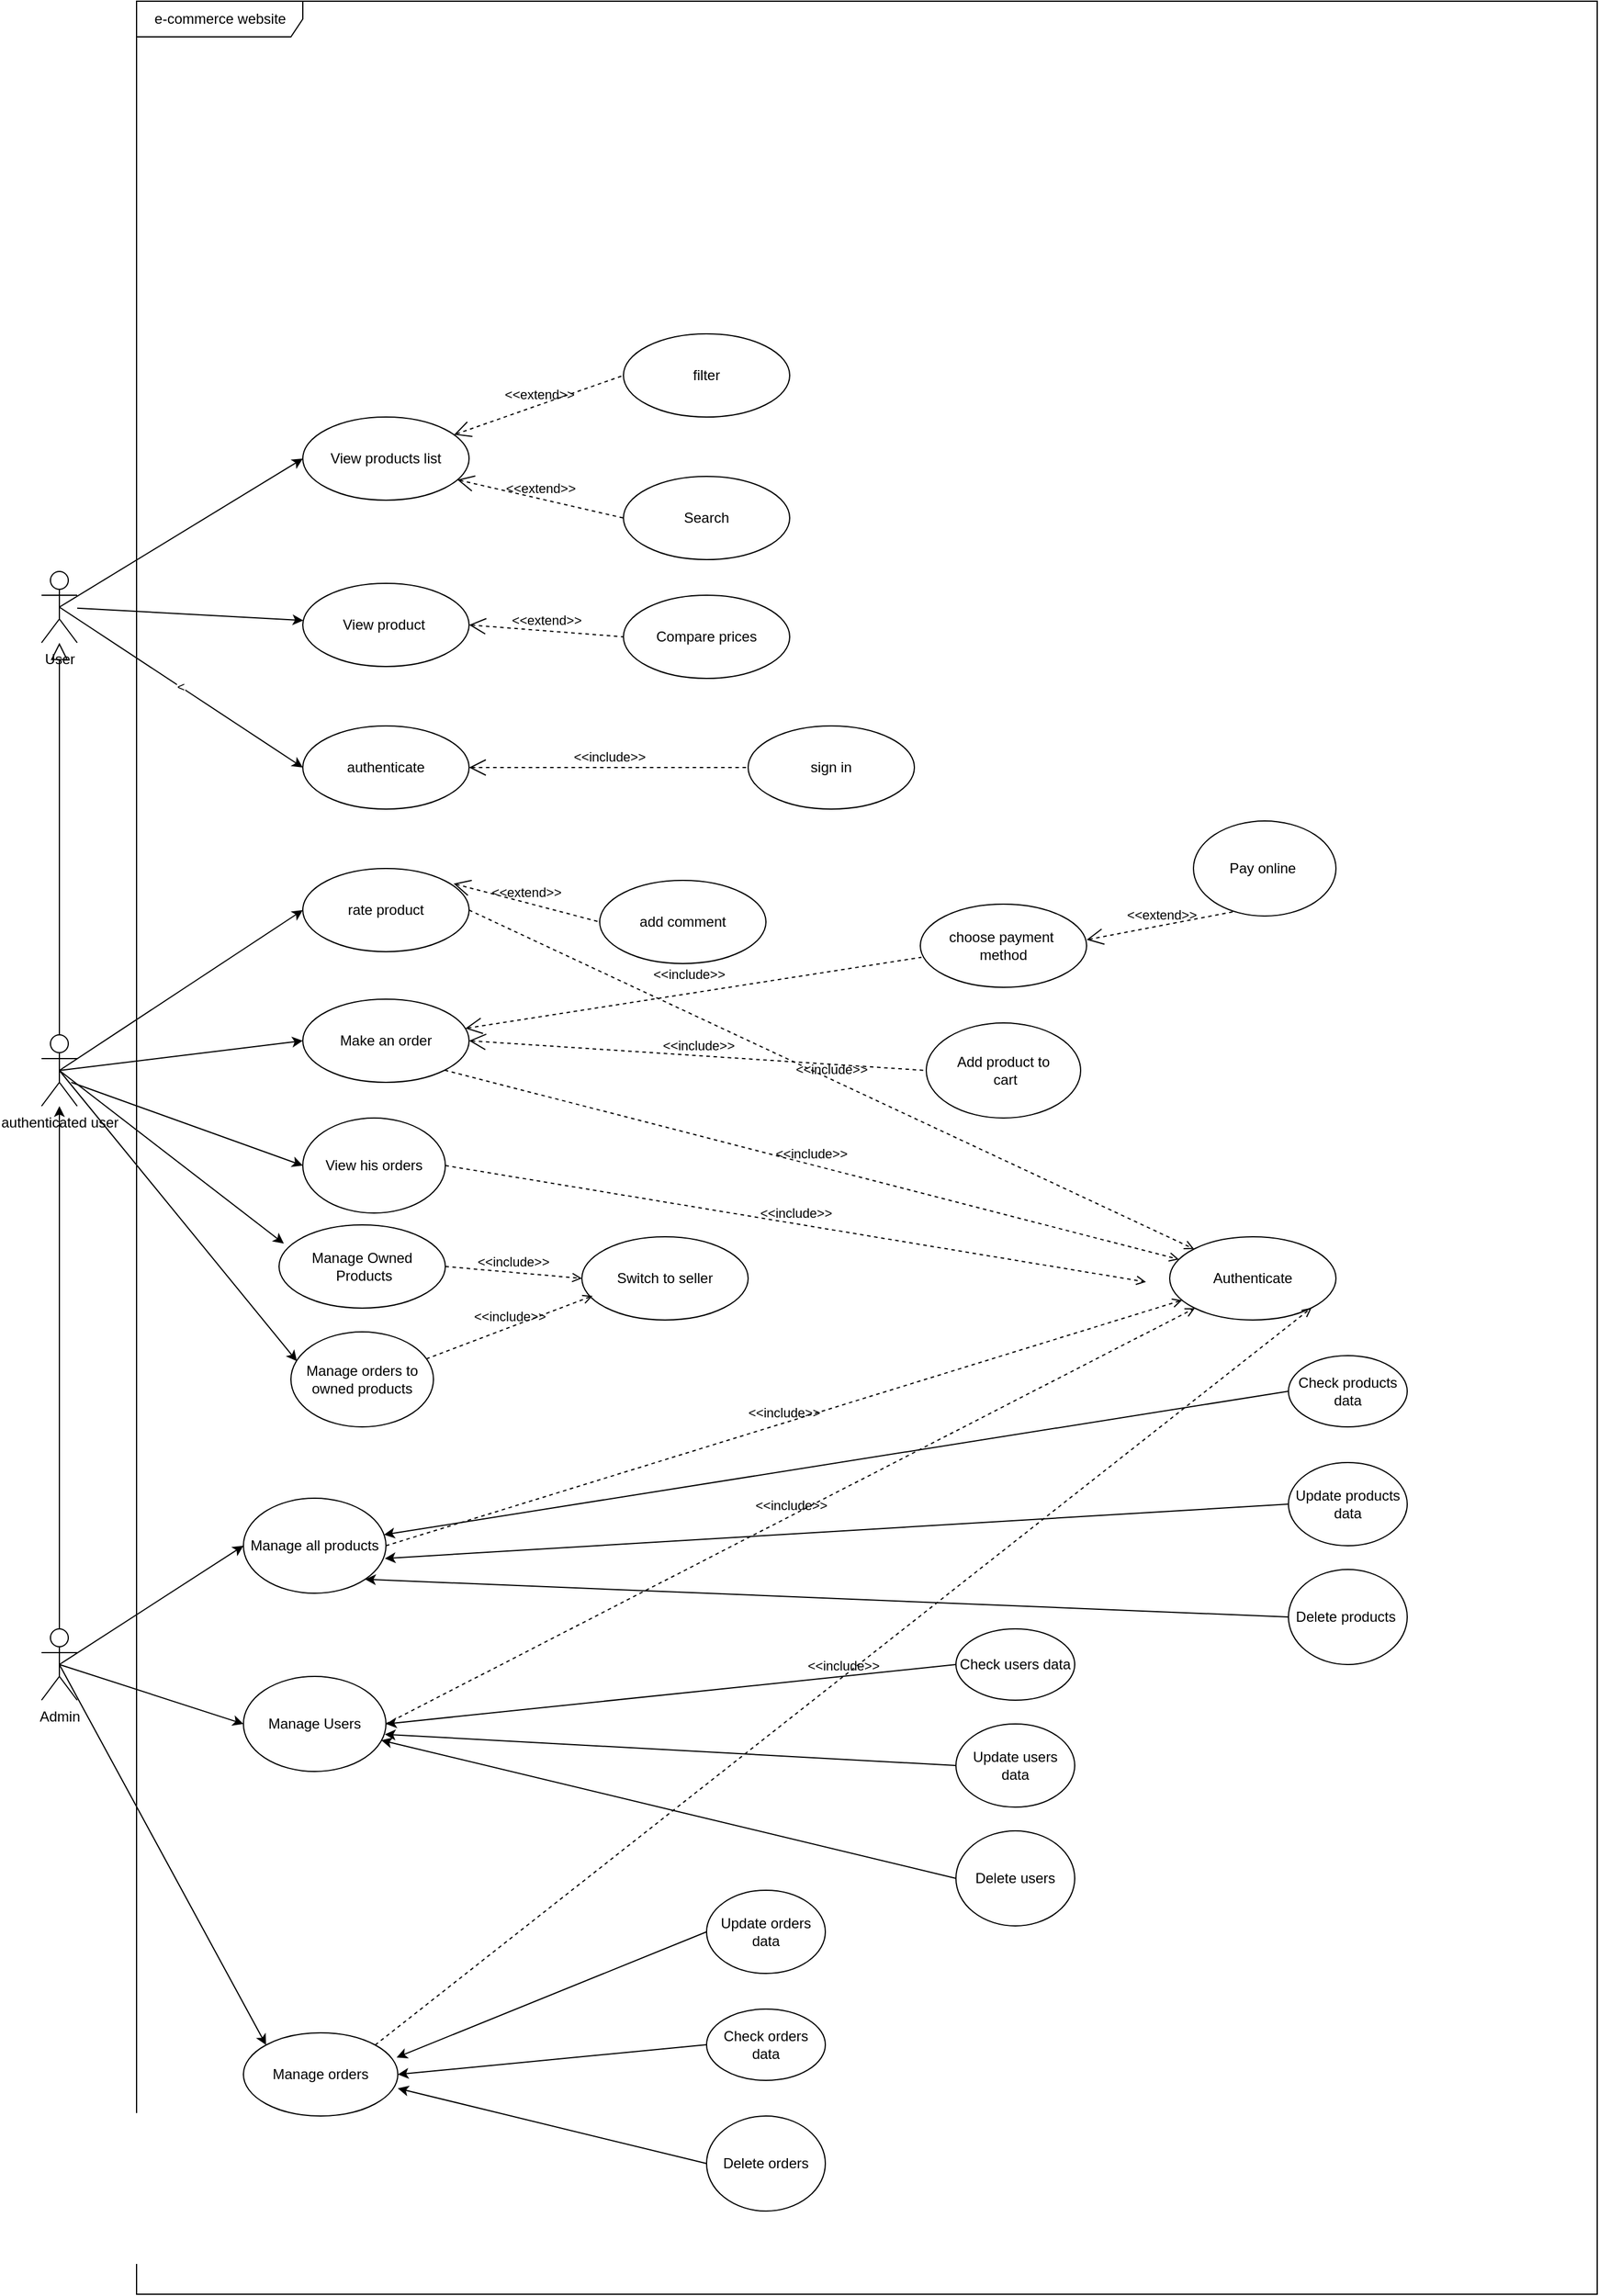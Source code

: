 <mxfile version="24.0.4" type="device">
  <diagram id="31jGTCrCj4lVTNEMV_e0" name="Page-1">
    <mxGraphModel dx="1364" dy="1832" grid="1" gridSize="10" guides="1" tooltips="1" connect="1" arrows="1" fold="1" page="1" pageScale="1" pageWidth="850" pageHeight="1100" math="0" shadow="0">
      <root>
        <mxCell id="0" />
        <mxCell id="1" parent="0" />
        <mxCell id="8" value="e-commerce website" style="shape=umlFrame;tabWidth=110;tabHeight=30;tabPosition=left;html=1;boundedLbl=1;labelInHeader=1;width=140;height=30;" parent="1" vertex="1">
          <mxGeometry x="140" y="-450" width="1230" height="1930" as="geometry" />
        </mxCell>
        <mxCell id="44" style="edgeStyle=none;html=1;exitX=0.5;exitY=0.5;exitDx=0;exitDy=0;exitPerimeter=0;entryX=0;entryY=0.5;entryDx=0;entryDy=0;" parent="1" source="11" target="SLYQz8XGx21b7xJF56s8-95" edge="1">
          <mxGeometry relative="1" as="geometry">
            <mxPoint x="285.88" y="758.23" as="targetPoint" />
          </mxGeometry>
        </mxCell>
        <mxCell id="45" style="edgeStyle=none;html=1;exitX=0.5;exitY=0.5;exitDx=0;exitDy=0;exitPerimeter=0;entryX=0;entryY=0.5;entryDx=0;entryDy=0;" parent="1" source="11" target="SLYQz8XGx21b7xJF56s8-96" edge="1">
          <mxGeometry relative="1" as="geometry">
            <mxPoint x="280" y="840" as="targetPoint" />
          </mxGeometry>
        </mxCell>
        <mxCell id="61" style="edgeStyle=none;html=1;exitX=0.5;exitY=0.5;exitDx=0;exitDy=0;exitPerimeter=0;entryX=0;entryY=0;entryDx=0;entryDy=0;" parent="1" source="11" target="59" edge="1">
          <mxGeometry relative="1" as="geometry" />
        </mxCell>
        <mxCell id="11" value="Admin" style="shape=umlActor;verticalLabelPosition=bottom;verticalAlign=top;html=1;outlineConnect=0;" parent="1" vertex="1">
          <mxGeometry x="60" y="920" width="30" height="60" as="geometry" />
        </mxCell>
        <mxCell id="81" style="edgeStyle=none;html=1;exitX=0.5;exitY=0;exitDx=0;exitDy=0;exitPerimeter=0;" parent="1" source="11" target="20" edge="1">
          <mxGeometry relative="1" as="geometry">
            <mxPoint x="75" y="750" as="sourcePoint" />
          </mxGeometry>
        </mxCell>
        <mxCell id="24" value="&amp;lt;" style="edgeStyle=none;html=1;exitX=0.5;exitY=0.5;exitDx=0;exitDy=0;exitPerimeter=0;entryX=0;entryY=0.5;entryDx=0;entryDy=0;" parent="1" source="13" target="77" edge="1">
          <mxGeometry relative="1" as="geometry">
            <mxPoint x="312.24" y="227.79" as="targetPoint" />
          </mxGeometry>
        </mxCell>
        <mxCell id="26" style="edgeStyle=none;html=1;exitX=0.5;exitY=0.5;exitDx=0;exitDy=0;exitPerimeter=0;entryX=0;entryY=0.5;entryDx=0;entryDy=0;" parent="1" source="13" target="25" edge="1">
          <mxGeometry relative="1" as="geometry" />
        </mxCell>
        <mxCell id="92" style="edgeStyle=none;html=1;" parent="1" source="13" target="90" edge="1">
          <mxGeometry relative="1" as="geometry" />
        </mxCell>
        <mxCell id="13" value="User" style="shape=umlActor;verticalLabelPosition=bottom;verticalAlign=top;html=1;outlineConnect=0;" parent="1" vertex="1">
          <mxGeometry x="60" y="30" width="30" height="60" as="geometry" />
        </mxCell>
        <mxCell id="28" style="edgeStyle=none;html=1;exitX=0.5;exitY=0.5;exitDx=0;exitDy=0;exitPerimeter=0;entryX=0;entryY=0.5;entryDx=0;entryDy=0;" parent="1" source="20" target="27" edge="1">
          <mxGeometry relative="1" as="geometry" />
        </mxCell>
        <mxCell id="31" style="edgeStyle=none;html=1;exitX=0.5;exitY=0.5;exitDx=0;exitDy=0;exitPerimeter=0;entryX=0;entryY=0.5;entryDx=0;entryDy=0;" parent="1" source="20" target="29" edge="1">
          <mxGeometry relative="1" as="geometry" />
        </mxCell>
        <mxCell id="83" style="edgeStyle=none;html=1;entryX=0.029;entryY=0.225;entryDx=0;entryDy=0;exitX=0.5;exitY=0.5;exitDx=0;exitDy=0;exitPerimeter=0;entryPerimeter=0;" parent="1" source="20" target="82" edge="1">
          <mxGeometry relative="1" as="geometry" />
        </mxCell>
        <mxCell id="20" value="authenticated user" style="shape=umlActor;html=1;verticalLabelPosition=bottom;verticalAlign=top;align=center;" parent="1" vertex="1">
          <mxGeometry x="60" y="420" width="30" height="60" as="geometry" />
        </mxCell>
        <mxCell id="21" value="" style="edgeStyle=none;html=1;endArrow=block;endFill=0;endSize=12;verticalAlign=bottom;exitX=0.5;exitY=0;exitDx=0;exitDy=0;exitPerimeter=0;" parent="1" source="20" target="13" edge="1">
          <mxGeometry width="160" relative="1" as="geometry">
            <mxPoint x="340" y="460" as="sourcePoint" />
            <mxPoint x="75" y="230" as="targetPoint" />
          </mxGeometry>
        </mxCell>
        <mxCell id="25" value="View products list" style="ellipse;whiteSpace=wrap;html=1;" parent="1" vertex="1">
          <mxGeometry x="280" y="-100" width="140" height="70" as="geometry" />
        </mxCell>
        <mxCell id="27" value="rate product" style="ellipse;whiteSpace=wrap;html=1;" parent="1" vertex="1">
          <mxGeometry x="280" y="280" width="140" height="70" as="geometry" />
        </mxCell>
        <mxCell id="29" value="Make an order" style="ellipse;whiteSpace=wrap;html=1;" parent="1" vertex="1">
          <mxGeometry x="280" y="390" width="140" height="70" as="geometry" />
        </mxCell>
        <mxCell id="33" value="Search" style="ellipse;whiteSpace=wrap;html=1;" parent="1" vertex="1">
          <mxGeometry x="550" y="-50" width="140" height="70" as="geometry" />
        </mxCell>
        <mxCell id="35" value="Authenticate" style="ellipse;whiteSpace=wrap;html=1;" parent="1" vertex="1">
          <mxGeometry x="1010" y="590" width="140" height="70" as="geometry" />
        </mxCell>
        <mxCell id="36" value="&amp;lt;&amp;lt;include&amp;gt;&amp;gt;" style="edgeStyle=none;html=1;endArrow=open;verticalAlign=bottom;dashed=1;labelBackgroundColor=none;exitX=1;exitY=1;exitDx=0;exitDy=0;" parent="1" source="29" target="35" edge="1">
          <mxGeometry width="160" relative="1" as="geometry">
            <mxPoint x="740" y="500" as="sourcePoint" />
            <mxPoint x="490" y="500" as="targetPoint" />
          </mxGeometry>
        </mxCell>
        <mxCell id="37" value="&amp;lt;&amp;lt;include&amp;gt;&amp;gt;" style="edgeStyle=none;html=1;endArrow=open;verticalAlign=bottom;dashed=1;labelBackgroundColor=none;entryX=0;entryY=0;entryDx=0;entryDy=0;exitX=1;exitY=0.5;exitDx=0;exitDy=0;" parent="1" source="27" target="35" edge="1">
          <mxGeometry width="160" relative="1" as="geometry">
            <mxPoint x="330" y="500" as="sourcePoint" />
            <mxPoint x="490" y="500" as="targetPoint" />
          </mxGeometry>
        </mxCell>
        <mxCell id="47" value="&amp;lt;&amp;lt;include&amp;gt;&amp;gt;" style="edgeStyle=none;html=1;endArrow=open;verticalAlign=bottom;dashed=1;labelBackgroundColor=none;exitX=1;exitY=0.5;exitDx=0;exitDy=0;" parent="1" source="SLYQz8XGx21b7xJF56s8-95" target="35" edge="1">
          <mxGeometry width="160" relative="1" as="geometry">
            <mxPoint x="420" y="745" as="sourcePoint" />
            <mxPoint x="590" y="750" as="targetPoint" />
          </mxGeometry>
        </mxCell>
        <mxCell id="49" value="&amp;lt;&amp;lt;include&amp;gt;&amp;gt;" style="edgeStyle=none;html=1;endArrow=open;verticalAlign=bottom;dashed=1;labelBackgroundColor=none;exitX=1;exitY=0.5;exitDx=0;exitDy=0;" parent="1" source="SLYQz8XGx21b7xJF56s8-96" target="35" edge="1">
          <mxGeometry width="160" relative="1" as="geometry">
            <mxPoint x="420" y="835" as="sourcePoint" />
            <mxPoint x="590" y="750" as="targetPoint" />
          </mxGeometry>
        </mxCell>
        <mxCell id="59" value="Manage orders" style="ellipse;whiteSpace=wrap;html=1;" parent="1" vertex="1">
          <mxGeometry x="230" y="1260" width="130" height="70" as="geometry" />
        </mxCell>
        <mxCell id="62" value="&amp;lt;&amp;lt;include&amp;gt;&amp;gt;" style="edgeStyle=none;html=1;endArrow=open;verticalAlign=bottom;dashed=1;labelBackgroundColor=none;entryX=1;entryY=1;entryDx=0;entryDy=0;exitX=1;exitY=0;exitDx=0;exitDy=0;" parent="1" source="59" target="35" edge="1">
          <mxGeometry width="160" relative="1" as="geometry">
            <mxPoint x="650" y="780" as="sourcePoint" />
            <mxPoint x="810" y="780" as="targetPoint" />
          </mxGeometry>
        </mxCell>
        <mxCell id="67" value="filter" style="ellipse;whiteSpace=wrap;html=1;" parent="1" vertex="1">
          <mxGeometry x="550" y="-170" width="140" height="70" as="geometry" />
        </mxCell>
        <mxCell id="68" value="&amp;lt;&amp;lt;extend&amp;gt;&amp;gt;" style="edgeStyle=none;html=1;startArrow=open;endArrow=none;startSize=12;verticalAlign=bottom;dashed=1;labelBackgroundColor=none;entryX=0;entryY=0.5;entryDx=0;entryDy=0;" parent="1" source="25" target="67" edge="1">
          <mxGeometry width="160" relative="1" as="geometry">
            <mxPoint x="420" y="240" as="sourcePoint" />
            <mxPoint x="580" y="240" as="targetPoint" />
          </mxGeometry>
        </mxCell>
        <mxCell id="69" value="add comment" style="ellipse;whiteSpace=wrap;html=1;" parent="1" vertex="1">
          <mxGeometry x="530" y="290" width="140" height="70" as="geometry" />
        </mxCell>
        <mxCell id="70" value="&amp;lt;&amp;lt;extend&amp;gt;&amp;gt;" style="edgeStyle=none;html=1;startArrow=open;endArrow=none;startSize=12;verticalAlign=bottom;dashed=1;labelBackgroundColor=none;entryX=0;entryY=0.5;entryDx=0;entryDy=0;exitX=0.907;exitY=0.182;exitDx=0;exitDy=0;exitPerimeter=0;" parent="1" source="27" target="69" edge="1">
          <mxGeometry width="160" relative="1" as="geometry">
            <mxPoint x="460" y="380" as="sourcePoint" />
            <mxPoint x="750" y="540" as="targetPoint" />
          </mxGeometry>
        </mxCell>
        <mxCell id="73" value="sign in" style="ellipse;whiteSpace=wrap;html=1;" parent="1" vertex="1">
          <mxGeometry x="655" y="160" width="140" height="70" as="geometry" />
        </mxCell>
        <mxCell id="77" value="authenticate" style="ellipse;whiteSpace=wrap;html=1;" parent="1" vertex="1">
          <mxGeometry x="280" y="160" width="140" height="70" as="geometry" />
        </mxCell>
        <mxCell id="82" value="Manage Owned&lt;div&gt;&amp;nbsp;Products&lt;/div&gt;" style="ellipse;whiteSpace=wrap;html=1;" parent="1" vertex="1">
          <mxGeometry x="260" y="580" width="140" height="70" as="geometry" />
        </mxCell>
        <mxCell id="84" value="Switch to seller" style="ellipse;whiteSpace=wrap;html=1;" parent="1" vertex="1">
          <mxGeometry x="515" y="590" width="140" height="70" as="geometry" />
        </mxCell>
        <mxCell id="85" value="&amp;lt;&amp;lt;include&amp;gt;&amp;gt;" style="edgeStyle=none;html=1;endArrow=open;verticalAlign=bottom;dashed=1;labelBackgroundColor=none;exitX=1;exitY=0.5;exitDx=0;exitDy=0;entryX=0;entryY=0.5;entryDx=0;entryDy=0;" parent="1" source="82" target="84" edge="1">
          <mxGeometry width="160" relative="1" as="geometry">
            <mxPoint x="360" y="540" as="sourcePoint" />
            <mxPoint x="510" y="620" as="targetPoint" />
          </mxGeometry>
        </mxCell>
        <mxCell id="86" value="choose payment&amp;nbsp;&lt;div&gt;method&lt;/div&gt;" style="ellipse;whiteSpace=wrap;html=1;" parent="1" vertex="1">
          <mxGeometry x="800" y="310" width="140" height="70" as="geometry" />
        </mxCell>
        <mxCell id="87" value="&amp;lt;&amp;lt;include&amp;gt;&amp;gt;" style="edgeStyle=none;html=1;startArrow=open;endArrow=none;startSize=12;verticalAlign=bottom;dashed=1;labelBackgroundColor=none;entryX=0.007;entryY=0.639;entryDx=0;entryDy=0;entryPerimeter=0;" parent="1" source="29" target="86" edge="1">
          <mxGeometry x="-0.014" y="7" width="160" relative="1" as="geometry">
            <mxPoint x="350" y="670" as="sourcePoint" />
            <mxPoint x="510" y="670" as="targetPoint" />
            <mxPoint as="offset" />
          </mxGeometry>
        </mxCell>
        <mxCell id="89" value="&amp;lt;&amp;lt;extend&amp;gt;&amp;gt;" style="edgeStyle=none;html=1;startArrow=open;endArrow=none;startSize=12;verticalAlign=bottom;dashed=1;labelBackgroundColor=none;entryX=0;entryY=0.5;entryDx=0;entryDy=0;exitX=0.929;exitY=0.754;exitDx=0;exitDy=0;exitPerimeter=0;" parent="1" source="25" target="33" edge="1">
          <mxGeometry width="160" relative="1" as="geometry">
            <mxPoint x="210" y="260" as="sourcePoint" />
            <mxPoint x="370" y="260" as="targetPoint" />
          </mxGeometry>
        </mxCell>
        <mxCell id="90" value="View product&amp;nbsp;" style="ellipse;whiteSpace=wrap;html=1;" parent="1" vertex="1">
          <mxGeometry x="280" y="40" width="140" height="70" as="geometry" />
        </mxCell>
        <mxCell id="94" value="Compare prices" style="ellipse;whiteSpace=wrap;html=1;" parent="1" vertex="1">
          <mxGeometry x="550" y="50" width="140" height="70" as="geometry" />
        </mxCell>
        <mxCell id="95" value="&amp;lt;&amp;lt;extend&amp;gt;&amp;gt;" style="edgeStyle=none;html=1;startArrow=open;endArrow=none;startSize=12;verticalAlign=bottom;dashed=1;labelBackgroundColor=none;entryX=0;entryY=0.5;entryDx=0;entryDy=0;exitX=1;exitY=0.5;exitDx=0;exitDy=0;" parent="1" source="90" target="94" edge="1">
          <mxGeometry width="160" relative="1" as="geometry">
            <mxPoint x="590" y="220" as="sourcePoint" />
            <mxPoint x="750" y="220" as="targetPoint" />
          </mxGeometry>
        </mxCell>
        <mxCell id="SLYQz8XGx21b7xJF56s8-95" value="Manage all products" style="ellipse;whiteSpace=wrap;html=1;" parent="1" vertex="1">
          <mxGeometry x="230" y="810" width="120" height="80" as="geometry" />
        </mxCell>
        <mxCell id="SLYQz8XGx21b7xJF56s8-96" value="Manage Users" style="ellipse;whiteSpace=wrap;html=1;" parent="1" vertex="1">
          <mxGeometry x="230" y="960" width="120" height="80" as="geometry" />
        </mxCell>
        <mxCell id="SLYQz8XGx21b7xJF56s8-100" value="Add product to&lt;div&gt;&amp;nbsp;cart&lt;/div&gt;" style="ellipse;whiteSpace=wrap;html=1;" parent="1" vertex="1">
          <mxGeometry x="805" y="410" width="130" height="80" as="geometry" />
        </mxCell>
        <mxCell id="SLYQz8XGx21b7xJF56s8-101" value="&amp;lt;&amp;lt;include&amp;gt;&amp;gt;" style="edgeStyle=none;html=1;startArrow=open;endArrow=none;startSize=12;verticalAlign=bottom;dashed=1;labelBackgroundColor=none;entryX=0;entryY=0.5;entryDx=0;entryDy=0;exitX=1;exitY=0.5;exitDx=0;exitDy=0;" parent="1" source="29" target="SLYQz8XGx21b7xJF56s8-100" edge="1">
          <mxGeometry width="160" relative="1" as="geometry">
            <mxPoint x="463" y="480" as="sourcePoint" />
            <mxPoint x="860" y="385" as="targetPoint" />
          </mxGeometry>
        </mxCell>
        <mxCell id="SLYQz8XGx21b7xJF56s8-109" value="Delete users" style="ellipse;whiteSpace=wrap;html=1;" parent="1" vertex="1">
          <mxGeometry x="830" y="1090" width="100" height="80" as="geometry" />
        </mxCell>
        <mxCell id="SLYQz8XGx21b7xJF56s8-111" value="Manage orders to&lt;div&gt;owned products&lt;/div&gt;" style="ellipse;whiteSpace=wrap;html=1;" parent="1" vertex="1">
          <mxGeometry x="270" y="670" width="120" height="80" as="geometry" />
        </mxCell>
        <mxCell id="SLYQz8XGx21b7xJF56s8-113" style="edgeStyle=none;html=1;entryX=0.042;entryY=0.309;entryDx=0;entryDy=0;entryPerimeter=0;exitX=0.5;exitY=0.5;exitDx=0;exitDy=0;exitPerimeter=0;" parent="1" source="20" target="SLYQz8XGx21b7xJF56s8-111" edge="1">
          <mxGeometry relative="1" as="geometry">
            <mxPoint x="100" y="468" as="sourcePoint" />
            <mxPoint x="330" y="585" as="targetPoint" />
          </mxGeometry>
        </mxCell>
        <mxCell id="SLYQz8XGx21b7xJF56s8-120" value="&amp;lt;&amp;lt;include&amp;gt;&amp;gt;" style="edgeStyle=none;html=1;endArrow=open;verticalAlign=bottom;dashed=1;labelBackgroundColor=none;exitX=0.95;exitY=0.284;exitDx=0;exitDy=0;exitPerimeter=0;entryX=0.064;entryY=0.711;entryDx=0;entryDy=0;entryPerimeter=0;" parent="1" source="SLYQz8XGx21b7xJF56s8-111" target="84" edge="1">
          <mxGeometry width="160" relative="1" as="geometry">
            <mxPoint x="415" y="605" as="sourcePoint" />
            <mxPoint x="525" y="605" as="targetPoint" />
          </mxGeometry>
        </mxCell>
        <mxCell id="SLYQz8XGx21b7xJF56s8-121" value="&amp;lt;&amp;lt;extend&amp;gt;&amp;gt;" style="edgeStyle=none;html=1;startArrow=open;endArrow=none;startSize=12;verticalAlign=bottom;dashed=1;labelBackgroundColor=none;entryX=0.308;entryY=0.947;entryDx=0;entryDy=0;entryPerimeter=0;" parent="1" target="SLYQz8XGx21b7xJF56s8-122" edge="1">
          <mxGeometry width="160" relative="1" as="geometry">
            <mxPoint x="940" y="340" as="sourcePoint" />
            <mxPoint x="540" y="335" as="targetPoint" />
          </mxGeometry>
        </mxCell>
        <mxCell id="SLYQz8XGx21b7xJF56s8-122" value="Pay online&amp;nbsp;" style="ellipse;whiteSpace=wrap;html=1;" parent="1" vertex="1">
          <mxGeometry x="1030" y="240" width="120" height="80" as="geometry" />
        </mxCell>
        <mxCell id="SLYQz8XGx21b7xJF56s8-123" value="View his orders" style="ellipse;whiteSpace=wrap;html=1;" parent="1" vertex="1">
          <mxGeometry x="280" y="490" width="120" height="80" as="geometry" />
        </mxCell>
        <mxCell id="SLYQz8XGx21b7xJF56s8-124" style="edgeStyle=none;html=1;exitX=0.5;exitY=0.5;exitDx=0;exitDy=0;exitPerimeter=0;entryX=0;entryY=0.5;entryDx=0;entryDy=0;" parent="1" target="SLYQz8XGx21b7xJF56s8-123" edge="1">
          <mxGeometry relative="1" as="geometry">
            <mxPoint x="85" y="460" as="sourcePoint" />
            <mxPoint x="290" y="435" as="targetPoint" />
          </mxGeometry>
        </mxCell>
        <mxCell id="SLYQz8XGx21b7xJF56s8-125" value="&amp;lt;&amp;lt;include&amp;gt;&amp;gt;" style="edgeStyle=none;html=1;endArrow=open;verticalAlign=bottom;dashed=1;labelBackgroundColor=none;exitX=1;exitY=0.5;exitDx=0;exitDy=0;" parent="1" source="SLYQz8XGx21b7xJF56s8-123" edge="1">
          <mxGeometry width="160" relative="1" as="geometry">
            <mxPoint x="409" y="460" as="sourcePoint" />
            <mxPoint x="990" y="628" as="targetPoint" />
          </mxGeometry>
        </mxCell>
        <mxCell id="2i2iLRAIWnl6tntdnPZx-96" value="&amp;lt;&amp;lt;include&amp;gt;&amp;gt;" style="edgeStyle=none;html=1;startArrow=open;endArrow=none;startSize=12;verticalAlign=bottom;dashed=1;labelBackgroundColor=none;entryX=0;entryY=0.5;entryDx=0;entryDy=0;exitX=1;exitY=0.5;exitDx=0;exitDy=0;" edge="1" parent="1" source="77" target="73">
          <mxGeometry width="160" relative="1" as="geometry">
            <mxPoint x="430" y="435" as="sourcePoint" />
            <mxPoint x="815" y="460" as="targetPoint" />
          </mxGeometry>
        </mxCell>
        <mxCell id="2i2iLRAIWnl6tntdnPZx-97" value="Update users data" style="ellipse;whiteSpace=wrap;html=1;" vertex="1" parent="1">
          <mxGeometry x="830" y="1000" width="100" height="70" as="geometry" />
        </mxCell>
        <mxCell id="2i2iLRAIWnl6tntdnPZx-99" value="Check users data" style="ellipse;whiteSpace=wrap;html=1;" vertex="1" parent="1">
          <mxGeometry x="830" y="920" width="100" height="60" as="geometry" />
        </mxCell>
        <mxCell id="2i2iLRAIWnl6tntdnPZx-102" value="Check products data" style="ellipse;whiteSpace=wrap;html=1;" vertex="1" parent="1">
          <mxGeometry x="1110" y="690" width="100" height="60" as="geometry" />
        </mxCell>
        <mxCell id="2i2iLRAIWnl6tntdnPZx-104" value="Update orders data" style="ellipse;whiteSpace=wrap;html=1;" vertex="1" parent="1">
          <mxGeometry x="620" y="1140" width="100" height="70" as="geometry" />
        </mxCell>
        <mxCell id="2i2iLRAIWnl6tntdnPZx-106" value="Update products data" style="ellipse;whiteSpace=wrap;html=1;" vertex="1" parent="1">
          <mxGeometry x="1110" y="780" width="100" height="70" as="geometry" />
        </mxCell>
        <mxCell id="2i2iLRAIWnl6tntdnPZx-108" value="Check orders&lt;div&gt;data&lt;/div&gt;" style="ellipse;whiteSpace=wrap;html=1;" vertex="1" parent="1">
          <mxGeometry x="620" y="1240" width="100" height="60" as="geometry" />
        </mxCell>
        <mxCell id="2i2iLRAIWnl6tntdnPZx-110" value="Delete products&amp;nbsp;" style="ellipse;whiteSpace=wrap;html=1;" vertex="1" parent="1">
          <mxGeometry x="1110" y="870" width="100" height="80" as="geometry" />
        </mxCell>
        <mxCell id="2i2iLRAIWnl6tntdnPZx-112" value="Delete orders" style="ellipse;whiteSpace=wrap;html=1;" vertex="1" parent="1">
          <mxGeometry x="620" y="1330" width="100" height="80" as="geometry" />
        </mxCell>
        <mxCell id="2i2iLRAIWnl6tntdnPZx-118" value="" style="endArrow=classic;html=1;rounded=0;entryX=0.992;entryY=0.296;entryDx=0;entryDy=0;entryPerimeter=0;exitX=0;exitY=0.5;exitDx=0;exitDy=0;" edge="1" parent="1" source="2i2iLRAIWnl6tntdnPZx-104" target="59">
          <mxGeometry width="50" height="50" relative="1" as="geometry">
            <mxPoint x="520" y="1140" as="sourcePoint" />
            <mxPoint x="570" y="1090" as="targetPoint" />
          </mxGeometry>
        </mxCell>
        <mxCell id="2i2iLRAIWnl6tntdnPZx-119" value="" style="endArrow=classic;html=1;rounded=0;entryX=1;entryY=0.5;entryDx=0;entryDy=0;exitX=0;exitY=0.5;exitDx=0;exitDy=0;" edge="1" parent="1" source="2i2iLRAIWnl6tntdnPZx-108" target="59">
          <mxGeometry width="50" height="50" relative="1" as="geometry">
            <mxPoint x="630" y="1185" as="sourcePoint" />
            <mxPoint x="369" y="1291" as="targetPoint" />
          </mxGeometry>
        </mxCell>
        <mxCell id="2i2iLRAIWnl6tntdnPZx-120" value="" style="endArrow=classic;html=1;rounded=0;entryX=1;entryY=0.668;entryDx=0;entryDy=0;entryPerimeter=0;exitX=0;exitY=0.5;exitDx=0;exitDy=0;" edge="1" parent="1" source="2i2iLRAIWnl6tntdnPZx-112" target="59">
          <mxGeometry width="50" height="50" relative="1" as="geometry">
            <mxPoint x="640" y="1195" as="sourcePoint" />
            <mxPoint x="379" y="1301" as="targetPoint" />
          </mxGeometry>
        </mxCell>
        <mxCell id="2i2iLRAIWnl6tntdnPZx-121" value="" style="endArrow=classic;html=1;rounded=0;entryX=0.967;entryY=0.672;entryDx=0;entryDy=0;entryPerimeter=0;exitX=0;exitY=0.5;exitDx=0;exitDy=0;" edge="1" parent="1" source="SLYQz8XGx21b7xJF56s8-109" target="SLYQz8XGx21b7xJF56s8-96">
          <mxGeometry width="50" height="50" relative="1" as="geometry">
            <mxPoint x="630" y="1185" as="sourcePoint" />
            <mxPoint x="369" y="1291" as="targetPoint" />
          </mxGeometry>
        </mxCell>
        <mxCell id="2i2iLRAIWnl6tntdnPZx-122" value="" style="endArrow=classic;html=1;rounded=0;entryX=0.992;entryY=0.609;entryDx=0;entryDy=0;entryPerimeter=0;exitX=0;exitY=0.5;exitDx=0;exitDy=0;" edge="1" parent="1" source="2i2iLRAIWnl6tntdnPZx-97" target="SLYQz8XGx21b7xJF56s8-96">
          <mxGeometry width="50" height="50" relative="1" as="geometry">
            <mxPoint x="840" y="1140" as="sourcePoint" />
            <mxPoint x="356" y="1024" as="targetPoint" />
          </mxGeometry>
        </mxCell>
        <mxCell id="2i2iLRAIWnl6tntdnPZx-123" value="" style="endArrow=classic;html=1;rounded=0;exitX=0;exitY=0.5;exitDx=0;exitDy=0;" edge="1" parent="1" source="2i2iLRAIWnl6tntdnPZx-99">
          <mxGeometry width="50" height="50" relative="1" as="geometry">
            <mxPoint x="840" y="1045" as="sourcePoint" />
            <mxPoint x="350" y="1000" as="targetPoint" />
          </mxGeometry>
        </mxCell>
        <mxCell id="2i2iLRAIWnl6tntdnPZx-124" value="" style="endArrow=classic;html=1;rounded=0;exitX=0;exitY=0.5;exitDx=0;exitDy=0;entryX=1;entryY=1;entryDx=0;entryDy=0;" edge="1" parent="1" source="2i2iLRAIWnl6tntdnPZx-110" target="SLYQz8XGx21b7xJF56s8-95">
          <mxGeometry width="50" height="50" relative="1" as="geometry">
            <mxPoint x="840" y="960" as="sourcePoint" />
            <mxPoint x="360" y="1010" as="targetPoint" />
          </mxGeometry>
        </mxCell>
        <mxCell id="2i2iLRAIWnl6tntdnPZx-125" value="" style="endArrow=classic;html=1;rounded=0;exitX=0;exitY=0.5;exitDx=0;exitDy=0;entryX=0.992;entryY=0.634;entryDx=0;entryDy=0;entryPerimeter=0;" edge="1" parent="1" source="2i2iLRAIWnl6tntdnPZx-106" target="SLYQz8XGx21b7xJF56s8-95">
          <mxGeometry width="50" height="50" relative="1" as="geometry">
            <mxPoint x="1120" y="920" as="sourcePoint" />
            <mxPoint x="342" y="888" as="targetPoint" />
          </mxGeometry>
        </mxCell>
        <mxCell id="2i2iLRAIWnl6tntdnPZx-126" value="" style="endArrow=classic;html=1;rounded=0;exitX=0;exitY=0.5;exitDx=0;exitDy=0;" edge="1" parent="1" source="2i2iLRAIWnl6tntdnPZx-102" target="SLYQz8XGx21b7xJF56s8-95">
          <mxGeometry width="50" height="50" relative="1" as="geometry">
            <mxPoint x="1120" y="825" as="sourcePoint" />
            <mxPoint x="359" y="871" as="targetPoint" />
          </mxGeometry>
        </mxCell>
      </root>
    </mxGraphModel>
  </diagram>
</mxfile>
